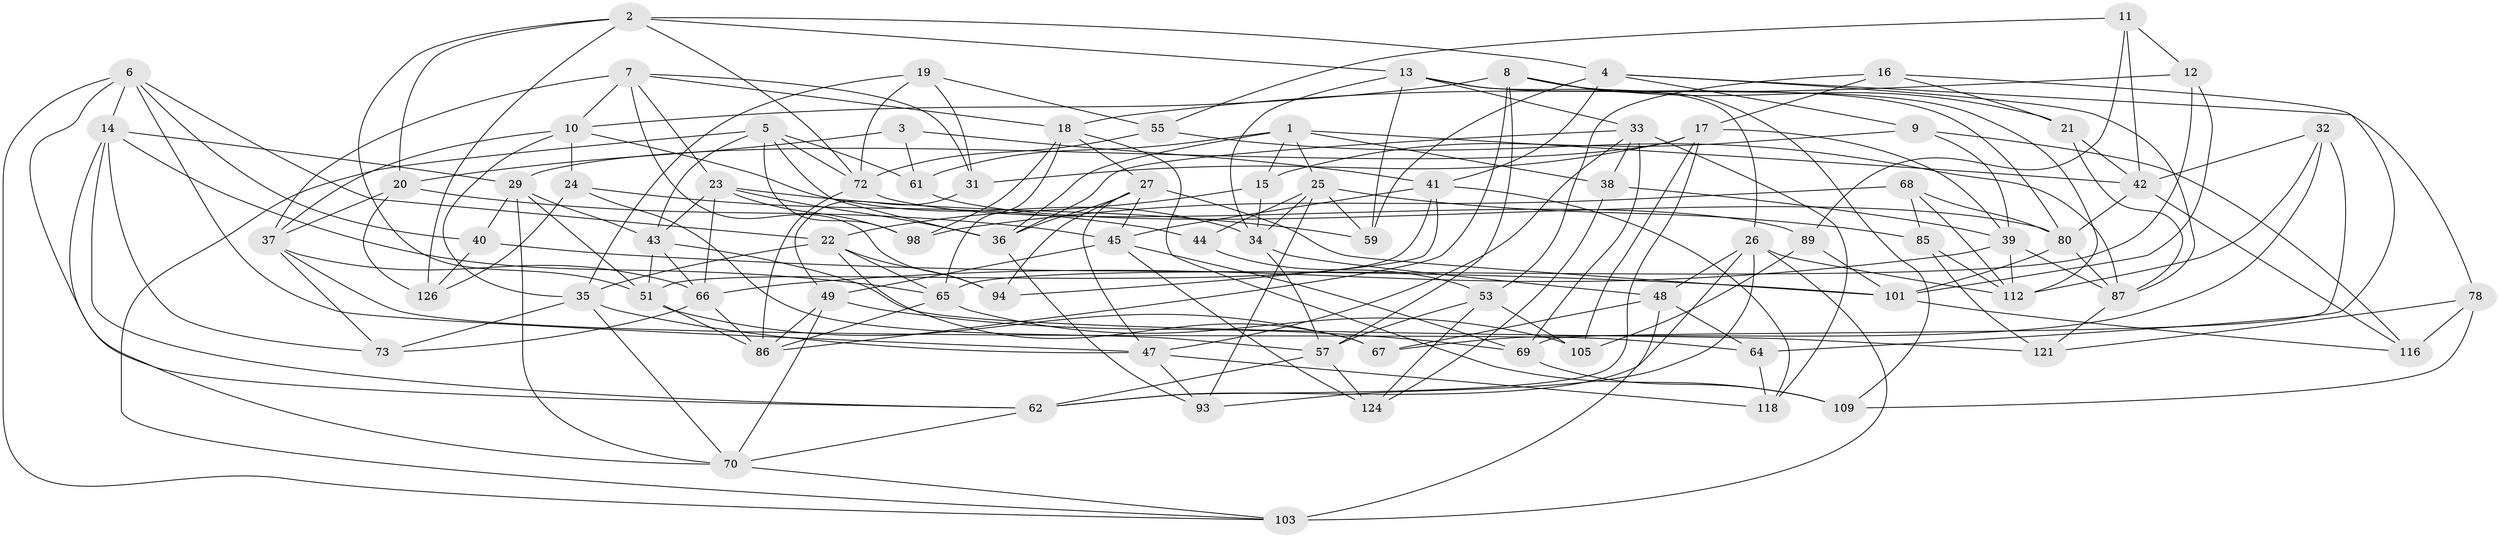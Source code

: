 // original degree distribution, {4: 1.0}
// Generated by graph-tools (version 1.1) at 2025/42/03/06/25 10:42:24]
// undirected, 81 vertices, 205 edges
graph export_dot {
graph [start="1"]
  node [color=gray90,style=filled];
  1 [super="+125"];
  2 [super="+52"];
  3;
  4 [super="+96"];
  5 [super="+104"];
  6 [super="+128"];
  7 [super="+74"];
  8 [super="+88"];
  9;
  10 [super="+30"];
  11;
  12;
  13 [super="+84"];
  14 [super="+28"];
  15;
  16;
  17 [super="+115"];
  18 [super="+114"];
  19;
  20 [super="+119"];
  21;
  22 [super="+122"];
  23 [super="+75"];
  24;
  25 [super="+127"];
  26 [super="+99"];
  27 [super="+79"];
  29 [super="+56"];
  31;
  32;
  33 [super="+95"];
  34 [super="+58"];
  35 [super="+50"];
  36 [super="+110"];
  37 [super="+54"];
  38;
  39 [super="+81"];
  40;
  41 [super="+97"];
  42 [super="+92"];
  43 [super="+60"];
  44;
  45 [super="+46"];
  47 [super="+123"];
  48 [super="+76"];
  49 [super="+71"];
  51 [super="+83"];
  53 [super="+117"];
  55;
  57 [super="+63"];
  59;
  61;
  62 [super="+91"];
  64;
  65 [super="+77"];
  66 [super="+106"];
  67;
  68;
  69 [super="+102"];
  70 [super="+82"];
  72 [super="+90"];
  73;
  78;
  80 [super="+108"];
  85;
  86 [super="+100"];
  87 [super="+120"];
  89;
  93;
  94;
  98;
  101 [super="+107"];
  103 [super="+111"];
  105;
  109;
  112 [super="+113"];
  116;
  118;
  121;
  124;
  126;
  1 -- 15;
  1 -- 42;
  1 -- 25;
  1 -- 36;
  1 -- 61;
  1 -- 38;
  2 -- 72;
  2 -- 20;
  2 -- 4;
  2 -- 13;
  2 -- 126;
  2 -- 51;
  3 -- 20 [weight=2];
  3 -- 41;
  3 -- 61;
  4 -- 87;
  4 -- 78;
  4 -- 59;
  4 -- 9;
  4 -- 41;
  5 -- 61;
  5 -- 36;
  5 -- 98;
  5 -- 43;
  5 -- 103;
  5 -- 72;
  6 -- 40;
  6 -- 103;
  6 -- 14;
  6 -- 47;
  6 -- 62;
  6 -- 22;
  7 -- 23;
  7 -- 10;
  7 -- 31;
  7 -- 37;
  7 -- 94;
  7 -- 18;
  8 -- 112;
  8 -- 57;
  8 -- 109;
  8 -- 21;
  8 -- 86;
  8 -- 10;
  9 -- 15;
  9 -- 39;
  9 -- 116;
  10 -- 37;
  10 -- 34;
  10 -- 24;
  10 -- 35;
  11 -- 55;
  11 -- 89;
  11 -- 12;
  11 -- 42;
  12 -- 65;
  12 -- 18;
  12 -- 101;
  13 -- 26;
  13 -- 59;
  13 -- 80;
  13 -- 34;
  13 -- 33;
  14 -- 70;
  14 -- 62;
  14 -- 29;
  14 -- 73;
  14 -- 65;
  15 -- 22;
  15 -- 34;
  16 -- 64;
  16 -- 53;
  16 -- 21;
  16 -- 17;
  17 -- 105;
  17 -- 39;
  17 -- 29;
  17 -- 31;
  17 -- 62;
  18 -- 109;
  18 -- 65;
  18 -- 27;
  18 -- 98;
  19 -- 35;
  19 -- 55;
  19 -- 31;
  19 -- 72;
  20 -- 126;
  20 -- 37;
  20 -- 45;
  21 -- 87;
  21 -- 42;
  22 -- 65;
  22 -- 35;
  22 -- 67;
  22 -- 94;
  23 -- 43;
  23 -- 66;
  23 -- 59;
  23 -- 98;
  23 -- 36;
  24 -- 126;
  24 -- 44;
  24 -- 57;
  25 -- 59;
  25 -- 44;
  25 -- 85;
  25 -- 93;
  25 -- 34;
  26 -- 93;
  26 -- 112;
  26 -- 48;
  26 -- 62;
  26 -- 103;
  27 -- 101;
  27 -- 45;
  27 -- 94;
  27 -- 47;
  27 -- 36;
  29 -- 40;
  29 -- 43;
  29 -- 70;
  29 -- 51;
  31 -- 49;
  32 -- 42;
  32 -- 67;
  32 -- 112;
  32 -- 69;
  33 -- 118;
  33 -- 47;
  33 -- 69;
  33 -- 36;
  33 -- 38;
  34 -- 48;
  34 -- 57;
  35 -- 73;
  35 -- 47;
  35 -- 70;
  36 -- 93;
  37 -- 64;
  37 -- 73;
  37 -- 66;
  38 -- 39;
  38 -- 124;
  39 -- 66;
  39 -- 87;
  39 -- 112;
  40 -- 126;
  40 -- 101;
  41 -- 94;
  41 -- 118;
  41 -- 51;
  41 -- 45;
  42 -- 80;
  42 -- 116;
  43 -- 121;
  43 -- 66;
  43 -- 51;
  44 -- 53 [weight=2];
  45 -- 69;
  45 -- 49;
  45 -- 124;
  47 -- 93;
  47 -- 118;
  48 -- 103 [weight=2];
  48 -- 67;
  48 -- 64;
  49 -- 69 [weight=2];
  49 -- 70;
  49 -- 86;
  51 -- 67;
  51 -- 86;
  53 -- 105;
  53 -- 124;
  53 -- 57;
  55 -- 87;
  55 -- 72;
  57 -- 124;
  57 -- 62;
  61 -- 80;
  62 -- 70;
  64 -- 118;
  65 -- 105;
  65 -- 86;
  66 -- 86;
  66 -- 73;
  68 -- 85;
  68 -- 98;
  68 -- 80;
  68 -- 112;
  69 -- 109;
  70 -- 103;
  72 -- 89;
  72 -- 86;
  78 -- 116;
  78 -- 121;
  78 -- 109;
  80 -- 87;
  80 -- 101;
  85 -- 121;
  85 -- 112;
  87 -- 121;
  89 -- 105;
  89 -- 101;
  101 -- 116;
}
